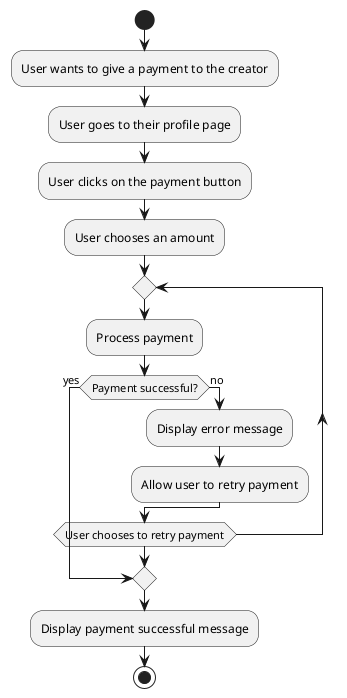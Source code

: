 @startuml

start
:User wants to give a payment to the creator;
:User goes to their profile page;
:User clicks on the payment button;
:User chooses an amount;

repeat
  :Process payment;
  if (Payment successful?) then (yes)
    break
  else (no)
    :Display error message;
    :Allow user to retry payment;
  endif
repeat while (User chooses to retry payment)
:Display payment successful message;

stop

@enduml
